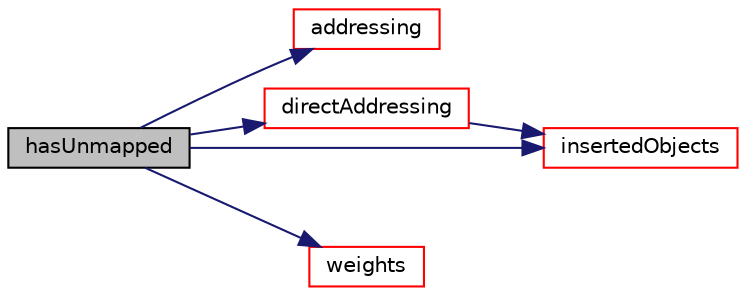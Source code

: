 digraph "hasUnmapped"
{
  bgcolor="transparent";
  edge [fontname="Helvetica",fontsize="10",labelfontname="Helvetica",labelfontsize="10"];
  node [fontname="Helvetica",fontsize="10",shape=record];
  rankdir="LR";
  Node1 [label="hasUnmapped",height=0.2,width=0.4,color="black", fillcolor="grey75", style="filled", fontcolor="black"];
  Node1 -> Node2 [color="midnightblue",fontsize="10",style="solid",fontname="Helvetica"];
  Node2 [label="addressing",height=0.2,width=0.4,color="red",URL="$a00209.html#a7fb5fe54622ffe4d0f2671068a235a62",tooltip="Return interpolated addressing. "];
  Node1 -> Node3 [color="midnightblue",fontsize="10",style="solid",fontname="Helvetica"];
  Node3 [label="directAddressing",height=0.2,width=0.4,color="red",URL="$a00209.html#ac7b376394d9111f02b2b725ba05d6e88",tooltip="Return direct addressing. "];
  Node3 -> Node4 [color="midnightblue",fontsize="10",style="solid",fontname="Helvetica"];
  Node4 [label="insertedObjects",height=0.2,width=0.4,color="red",URL="$a00209.html#a64a0018da75b0d6334d94124d975ad63",tooltip="Are there any inserted cells. "];
  Node1 -> Node4 [color="midnightblue",fontsize="10",style="solid",fontname="Helvetica"];
  Node1 -> Node5 [color="midnightblue",fontsize="10",style="solid",fontname="Helvetica"];
  Node5 [label="weights",height=0.2,width=0.4,color="red",URL="$a00209.html#a4ed5bcfdd03dc700c1c03b60de305e60",tooltip="Return interpolaion weights. "];
}
